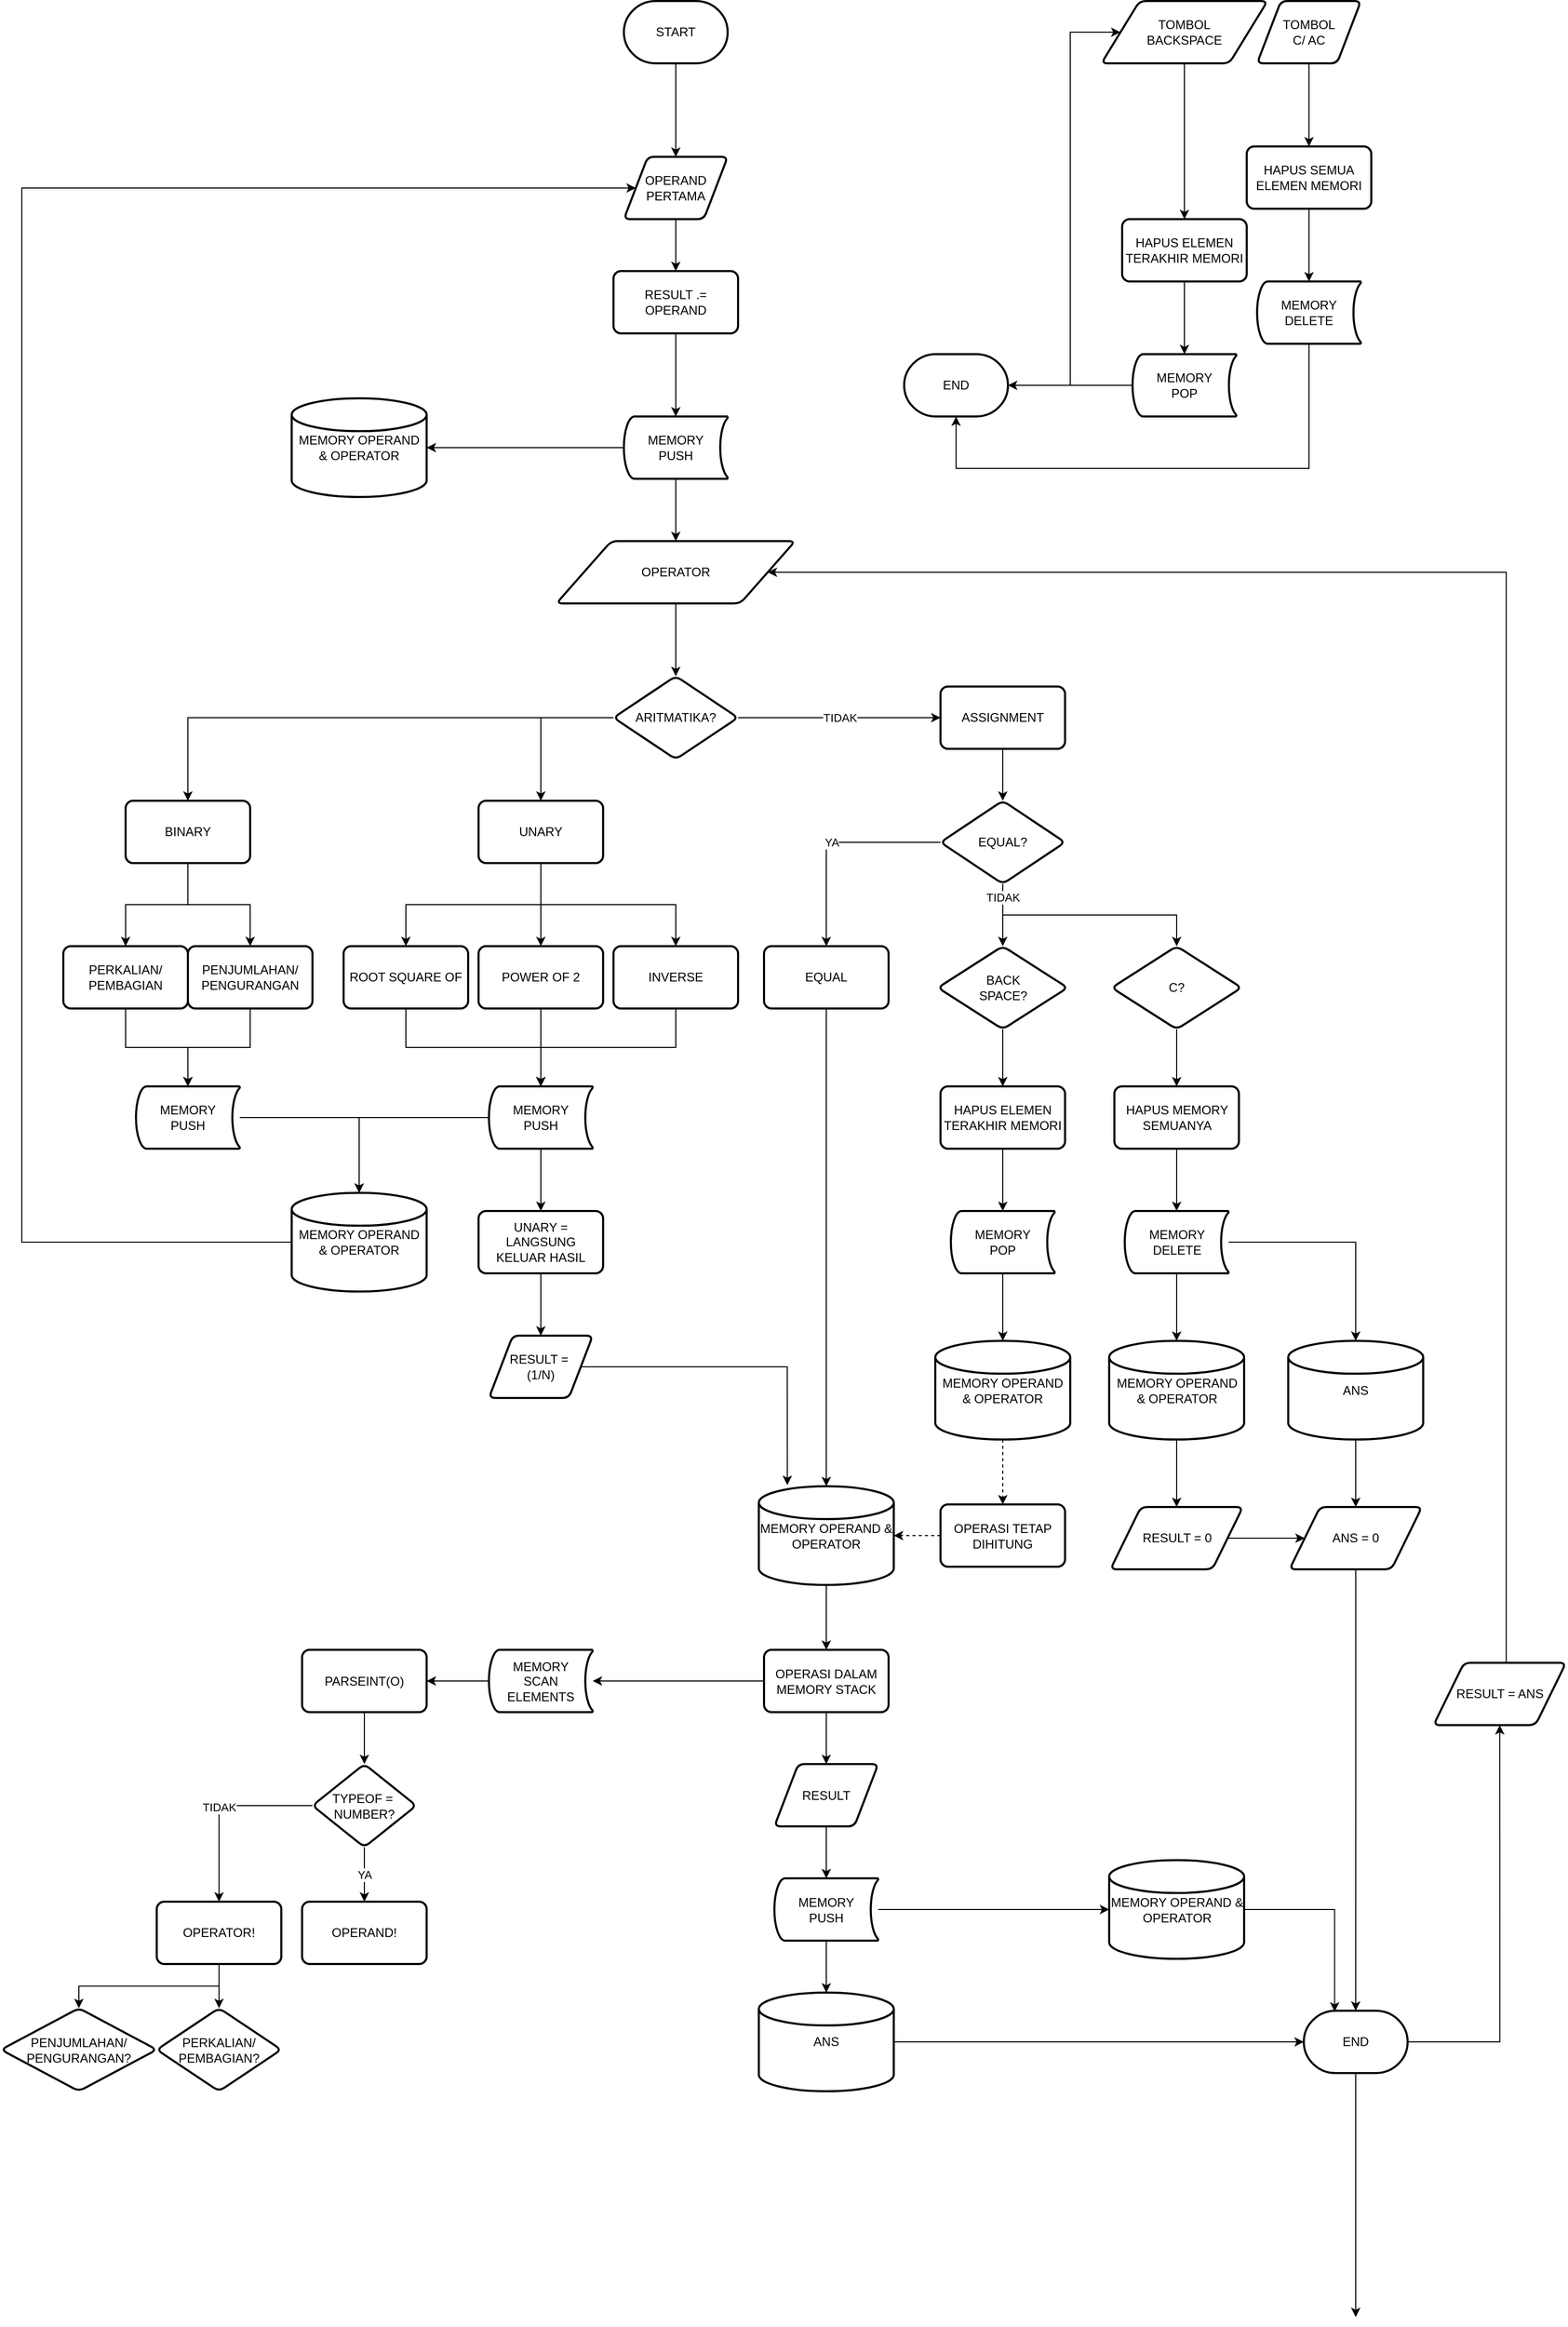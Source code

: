 <mxfile version="21.6.2" type="google">
  <diagram id="C5RBs43oDa-KdzZeNtuy" name="Standard Calculator">
    <mxGraphModel grid="1" page="1" gridSize="10" guides="1" tooltips="1" connect="1" arrows="1" fold="1" pageScale="1" pageWidth="827" pageHeight="1169" math="0" shadow="0">
      <root>
        <mxCell id="WIyWlLk6GJQsqaUBKTNV-0" />
        <mxCell id="WIyWlLk6GJQsqaUBKTNV-1" parent="WIyWlLk6GJQsqaUBKTNV-0" />
        <mxCell id="ZXwdZVkfTBi1-rp-j2oP-353" style="edgeStyle=orthogonalEdgeStyle;rounded=0;orthogonalLoop=1;jettySize=auto;html=1;" edge="1" parent="WIyWlLk6GJQsqaUBKTNV-1" source="ZXwdZVkfTBi1-rp-j2oP-66" target="ZXwdZVkfTBi1-rp-j2oP-352">
          <mxGeometry relative="1" as="geometry" />
        </mxCell>
        <mxCell id="ZXwdZVkfTBi1-rp-j2oP-66" value="OPERAND&lt;br&gt;PERTAMA" style="shape=parallelogram;html=1;strokeWidth=2;perimeter=parallelogramPerimeter;whiteSpace=wrap;rounded=1;arcSize=12;size=0.23;" vertex="1" parent="WIyWlLk6GJQsqaUBKTNV-1">
          <mxGeometry x="300" y="-310" width="100" height="60" as="geometry" />
        </mxCell>
        <mxCell id="ZXwdZVkfTBi1-rp-j2oP-87" value="" style="edgeStyle=orthogonalEdgeStyle;rounded=0;orthogonalLoop=1;jettySize=auto;html=1;" edge="1" parent="WIyWlLk6GJQsqaUBKTNV-1" source="ZXwdZVkfTBi1-rp-j2oP-68" target="ZXwdZVkfTBi1-rp-j2oP-86">
          <mxGeometry relative="1" as="geometry" />
        </mxCell>
        <mxCell id="ZXwdZVkfTBi1-rp-j2oP-68" value="OPERATOR" style="shape=parallelogram;html=1;strokeWidth=2;perimeter=parallelogramPerimeter;whiteSpace=wrap;rounded=1;arcSize=12;size=0.23;" vertex="1" parent="WIyWlLk6GJQsqaUBKTNV-1">
          <mxGeometry x="235" y="60" width="230" height="60" as="geometry" />
        </mxCell>
        <mxCell id="ZXwdZVkfTBi1-rp-j2oP-473" style="edgeStyle=orthogonalEdgeStyle;rounded=0;orthogonalLoop=1;jettySize=auto;html=1;entryX=0;entryY=0.5;entryDx=0;entryDy=0;" edge="1" parent="WIyWlLk6GJQsqaUBKTNV-1" source="ZXwdZVkfTBi1-rp-j2oP-69" target="ZXwdZVkfTBi1-rp-j2oP-410">
          <mxGeometry relative="1" as="geometry" />
        </mxCell>
        <mxCell id="ZXwdZVkfTBi1-rp-j2oP-69" value="RESULT = 0" style="shape=parallelogram;html=1;strokeWidth=2;perimeter=parallelogramPerimeter;whiteSpace=wrap;rounded=1;arcSize=12;size=0.23;" vertex="1" parent="WIyWlLk6GJQsqaUBKTNV-1">
          <mxGeometry x="768.75" y="990" width="127.5" height="60" as="geometry" />
        </mxCell>
        <mxCell id="ZXwdZVkfTBi1-rp-j2oP-390" value="TIDAK" style="edgeStyle=orthogonalEdgeStyle;rounded=0;orthogonalLoop=1;jettySize=auto;html=1;" edge="1" parent="WIyWlLk6GJQsqaUBKTNV-1" source="ZXwdZVkfTBi1-rp-j2oP-86" target="ZXwdZVkfTBi1-rp-j2oP-389">
          <mxGeometry relative="1" as="geometry" />
        </mxCell>
        <mxCell id="ZXwdZVkfTBi1-rp-j2oP-458" style="edgeStyle=orthogonalEdgeStyle;rounded=0;orthogonalLoop=1;jettySize=auto;html=1;entryX=0.5;entryY=0;entryDx=0;entryDy=0;" edge="1" parent="WIyWlLk6GJQsqaUBKTNV-1" source="ZXwdZVkfTBi1-rp-j2oP-86" target="ZXwdZVkfTBi1-rp-j2oP-451">
          <mxGeometry relative="1" as="geometry" />
        </mxCell>
        <mxCell id="ZXwdZVkfTBi1-rp-j2oP-459" style="edgeStyle=orthogonalEdgeStyle;rounded=0;orthogonalLoop=1;jettySize=auto;html=1;" edge="1" parent="WIyWlLk6GJQsqaUBKTNV-1" source="ZXwdZVkfTBi1-rp-j2oP-86" target="ZXwdZVkfTBi1-rp-j2oP-452">
          <mxGeometry relative="1" as="geometry" />
        </mxCell>
        <mxCell id="ZXwdZVkfTBi1-rp-j2oP-86" value="ARITMATIKA?" style="rhombus;whiteSpace=wrap;html=1;strokeWidth=2;rounded=1;arcSize=12;" vertex="1" parent="WIyWlLk6GJQsqaUBKTNV-1">
          <mxGeometry x="290" y="190" width="120" height="80" as="geometry" />
        </mxCell>
        <mxCell id="ZXwdZVkfTBi1-rp-j2oP-157" style="edgeStyle=orthogonalEdgeStyle;rounded=0;orthogonalLoop=1;jettySize=auto;html=1;" edge="1" parent="WIyWlLk6GJQsqaUBKTNV-1" source="ZXwdZVkfTBi1-rp-j2oP-92" target="ZXwdZVkfTBi1-rp-j2oP-156">
          <mxGeometry relative="1" as="geometry" />
        </mxCell>
        <mxCell id="ZXwdZVkfTBi1-rp-j2oP-92" value="PERKALIAN/&lt;br&gt;PEMBAGIAN" style="whiteSpace=wrap;html=1;strokeWidth=2;rounded=1;arcSize=12;" vertex="1" parent="WIyWlLk6GJQsqaUBKTNV-1">
          <mxGeometry x="-240" y="450" width="120" height="60" as="geometry" />
        </mxCell>
        <mxCell id="ZXwdZVkfTBi1-rp-j2oP-158" style="edgeStyle=orthogonalEdgeStyle;rounded=0;orthogonalLoop=1;jettySize=auto;html=1;" edge="1" parent="WIyWlLk6GJQsqaUBKTNV-1" source="ZXwdZVkfTBi1-rp-j2oP-94" target="ZXwdZVkfTBi1-rp-j2oP-156">
          <mxGeometry relative="1" as="geometry" />
        </mxCell>
        <mxCell id="ZXwdZVkfTBi1-rp-j2oP-94" value="PENJUMLAHAN/ PENGURANGAN" style="whiteSpace=wrap;html=1;strokeWidth=2;rounded=1;arcSize=12;" vertex="1" parent="WIyWlLk6GJQsqaUBKTNV-1">
          <mxGeometry x="-120" y="450" width="120" height="60" as="geometry" />
        </mxCell>
        <mxCell id="ZXwdZVkfTBi1-rp-j2oP-450" style="edgeStyle=orthogonalEdgeStyle;rounded=0;orthogonalLoop=1;jettySize=auto;html=1;entryX=0.5;entryY=0;entryDx=0;entryDy=0;entryPerimeter=0;exitX=0.5;exitY=1;exitDx=0;exitDy=0;" edge="1" parent="WIyWlLk6GJQsqaUBKTNV-1" source="ZXwdZVkfTBi1-rp-j2oP-99" target="ZXwdZVkfTBi1-rp-j2oP-149">
          <mxGeometry relative="1" as="geometry" />
        </mxCell>
        <mxCell id="ZXwdZVkfTBi1-rp-j2oP-99" value="INVERSE" style="whiteSpace=wrap;html=1;strokeWidth=2;rounded=1;arcSize=12;" vertex="1" parent="WIyWlLk6GJQsqaUBKTNV-1">
          <mxGeometry x="290" y="450" width="120" height="60" as="geometry" />
        </mxCell>
        <mxCell id="ZXwdZVkfTBi1-rp-j2oP-154" style="edgeStyle=orthogonalEdgeStyle;rounded=0;orthogonalLoop=1;jettySize=auto;html=1;entryX=0.5;entryY=0;entryDx=0;entryDy=0;entryPerimeter=0;exitX=0.5;exitY=1;exitDx=0;exitDy=0;" edge="1" parent="WIyWlLk6GJQsqaUBKTNV-1" source="ZXwdZVkfTBi1-rp-j2oP-108" target="ZXwdZVkfTBi1-rp-j2oP-149">
          <mxGeometry relative="1" as="geometry" />
        </mxCell>
        <mxCell id="ZXwdZVkfTBi1-rp-j2oP-108" value="POWER OF 2" style="whiteSpace=wrap;html=1;strokeWidth=2;rounded=1;arcSize=12;" vertex="1" parent="WIyWlLk6GJQsqaUBKTNV-1">
          <mxGeometry x="160" y="450" width="120" height="60" as="geometry" />
        </mxCell>
        <mxCell id="ZXwdZVkfTBi1-rp-j2oP-155" style="edgeStyle=orthogonalEdgeStyle;rounded=0;orthogonalLoop=1;jettySize=auto;html=1;exitX=0.5;exitY=1;exitDx=0;exitDy=0;" edge="1" parent="WIyWlLk6GJQsqaUBKTNV-1" source="ZXwdZVkfTBi1-rp-j2oP-112" target="ZXwdZVkfTBi1-rp-j2oP-149">
          <mxGeometry relative="1" as="geometry" />
        </mxCell>
        <mxCell id="ZXwdZVkfTBi1-rp-j2oP-112" value="ROOT SQUARE OF" style="whiteSpace=wrap;html=1;strokeWidth=2;rounded=1;arcSize=12;" vertex="1" parent="WIyWlLk6GJQsqaUBKTNV-1">
          <mxGeometry x="30" y="450" width="120" height="60" as="geometry" />
        </mxCell>
        <mxCell id="ZXwdZVkfTBi1-rp-j2oP-179" style="edgeStyle=orthogonalEdgeStyle;rounded=0;orthogonalLoop=1;jettySize=auto;html=1;" edge="1" parent="WIyWlLk6GJQsqaUBKTNV-1" source="ZXwdZVkfTBi1-rp-j2oP-138" target="ZXwdZVkfTBi1-rp-j2oP-68">
          <mxGeometry relative="1" as="geometry" />
        </mxCell>
        <mxCell id="ZXwdZVkfTBi1-rp-j2oP-481" style="edgeStyle=orthogonalEdgeStyle;rounded=0;orthogonalLoop=1;jettySize=auto;html=1;entryX=1;entryY=0.5;entryDx=0;entryDy=0;entryPerimeter=0;" edge="1" parent="WIyWlLk6GJQsqaUBKTNV-1" source="ZXwdZVkfTBi1-rp-j2oP-138" target="ZXwdZVkfTBi1-rp-j2oP-479">
          <mxGeometry relative="1" as="geometry" />
        </mxCell>
        <mxCell id="ZXwdZVkfTBi1-rp-j2oP-138" value="MEMORY&lt;br&gt;PUSH" style="strokeWidth=2;html=1;shape=mxgraph.flowchart.stored_data;whiteSpace=wrap;" vertex="1" parent="WIyWlLk6GJQsqaUBKTNV-1">
          <mxGeometry x="300" y="-60" width="100" height="60" as="geometry" />
        </mxCell>
        <mxCell id="ZXwdZVkfTBi1-rp-j2oP-370" style="edgeStyle=orthogonalEdgeStyle;rounded=0;orthogonalLoop=1;jettySize=auto;html=1;entryX=0.5;entryY=0;entryDx=0;entryDy=0;" edge="1" parent="WIyWlLk6GJQsqaUBKTNV-1" source="ZXwdZVkfTBi1-rp-j2oP-149" target="ZXwdZVkfTBi1-rp-j2oP-369">
          <mxGeometry relative="1" as="geometry" />
        </mxCell>
        <mxCell id="ZXwdZVkfTBi1-rp-j2oP-466" style="edgeStyle=orthogonalEdgeStyle;rounded=0;orthogonalLoop=1;jettySize=auto;html=1;" edge="1" parent="WIyWlLk6GJQsqaUBKTNV-1" source="ZXwdZVkfTBi1-rp-j2oP-149" target="ZXwdZVkfTBi1-rp-j2oP-462">
          <mxGeometry relative="1" as="geometry" />
        </mxCell>
        <mxCell id="ZXwdZVkfTBi1-rp-j2oP-149" value="MEMORY&lt;br&gt;PUSH" style="strokeWidth=2;html=1;shape=mxgraph.flowchart.stored_data;whiteSpace=wrap;" vertex="1" parent="WIyWlLk6GJQsqaUBKTNV-1">
          <mxGeometry x="170" y="585" width="100" height="60" as="geometry" />
        </mxCell>
        <mxCell id="ZXwdZVkfTBi1-rp-j2oP-465" style="edgeStyle=orthogonalEdgeStyle;rounded=0;orthogonalLoop=1;jettySize=auto;html=1;" edge="1" parent="WIyWlLk6GJQsqaUBKTNV-1" source="ZXwdZVkfTBi1-rp-j2oP-156" target="ZXwdZVkfTBi1-rp-j2oP-462">
          <mxGeometry relative="1" as="geometry" />
        </mxCell>
        <mxCell id="ZXwdZVkfTBi1-rp-j2oP-156" value="MEMORY&lt;br&gt;PUSH" style="strokeWidth=2;html=1;shape=mxgraph.flowchart.stored_data;whiteSpace=wrap;" vertex="1" parent="WIyWlLk6GJQsqaUBKTNV-1">
          <mxGeometry x="-170" y="585" width="100" height="60" as="geometry" />
        </mxCell>
        <mxCell id="ZXwdZVkfTBi1-rp-j2oP-421" style="edgeStyle=orthogonalEdgeStyle;rounded=0;orthogonalLoop=1;jettySize=auto;html=1;" edge="1" parent="WIyWlLk6GJQsqaUBKTNV-1" source="ZXwdZVkfTBi1-rp-j2oP-162" target="ZXwdZVkfTBi1-rp-j2oP-312">
          <mxGeometry relative="1" as="geometry">
            <mxPoint x="495" y="705" as="targetPoint" />
          </mxGeometry>
        </mxCell>
        <mxCell id="ZXwdZVkfTBi1-rp-j2oP-162" value="EQUAL" style="whiteSpace=wrap;html=1;strokeWidth=2;rounded=1;arcSize=12;" vertex="1" parent="WIyWlLk6GJQsqaUBKTNV-1">
          <mxGeometry x="435" y="450" width="120" height="60" as="geometry" />
        </mxCell>
        <mxCell id="ZXwdZVkfTBi1-rp-j2oP-406" style="edgeStyle=orthogonalEdgeStyle;rounded=0;orthogonalLoop=1;jettySize=auto;html=1;" edge="1" parent="WIyWlLk6GJQsqaUBKTNV-1" source="ZXwdZVkfTBi1-rp-j2oP-164" target="ZXwdZVkfTBi1-rp-j2oP-278">
          <mxGeometry relative="1" as="geometry" />
        </mxCell>
        <mxCell id="ZXwdZVkfTBi1-rp-j2oP-409" style="edgeStyle=orthogonalEdgeStyle;rounded=0;orthogonalLoop=1;jettySize=auto;html=1;" edge="1" parent="WIyWlLk6GJQsqaUBKTNV-1" source="ZXwdZVkfTBi1-rp-j2oP-164" target="ZXwdZVkfTBi1-rp-j2oP-408">
          <mxGeometry relative="1" as="geometry" />
        </mxCell>
        <mxCell id="ZXwdZVkfTBi1-rp-j2oP-164" value="MEMORY&lt;br&gt;DELETE" style="strokeWidth=2;html=1;shape=mxgraph.flowchart.stored_data;whiteSpace=wrap;" vertex="1" parent="WIyWlLk6GJQsqaUBKTNV-1">
          <mxGeometry x="782.5" y="705" width="100" height="60" as="geometry" />
        </mxCell>
        <mxCell id="ZXwdZVkfTBi1-rp-j2oP-435" style="edgeStyle=orthogonalEdgeStyle;rounded=0;orthogonalLoop=1;jettySize=auto;html=1;" edge="1" parent="WIyWlLk6GJQsqaUBKTNV-1" source="ZXwdZVkfTBi1-rp-j2oP-200" target="ZXwdZVkfTBi1-rp-j2oP-255">
          <mxGeometry relative="1" as="geometry" />
        </mxCell>
        <mxCell id="ZXwdZVkfTBi1-rp-j2oP-200" value="RESULT" style="shape=parallelogram;html=1;strokeWidth=2;perimeter=parallelogramPerimeter;whiteSpace=wrap;rounded=1;arcSize=12;size=0.23;" vertex="1" parent="WIyWlLk6GJQsqaUBKTNV-1">
          <mxGeometry x="445" y="1237.5" width="100" height="60" as="geometry" />
        </mxCell>
        <mxCell id="ZXwdZVkfTBi1-rp-j2oP-437" style="edgeStyle=orthogonalEdgeStyle;rounded=0;orthogonalLoop=1;jettySize=auto;html=1;" edge="1" parent="WIyWlLk6GJQsqaUBKTNV-1" source="ZXwdZVkfTBi1-rp-j2oP-212" target="ZXwdZVkfTBi1-rp-j2oP-412">
          <mxGeometry relative="1" as="geometry" />
        </mxCell>
        <mxCell id="ZXwdZVkfTBi1-rp-j2oP-212" value="ANS" style="strokeWidth=2;html=1;shape=mxgraph.flowchart.database;whiteSpace=wrap;" vertex="1" parent="WIyWlLk6GJQsqaUBKTNV-1">
          <mxGeometry x="430" y="1457.5" width="130" height="95" as="geometry" />
        </mxCell>
        <mxCell id="ZXwdZVkfTBi1-rp-j2oP-436" style="edgeStyle=orthogonalEdgeStyle;rounded=0;orthogonalLoop=1;jettySize=auto;html=1;" edge="1" parent="WIyWlLk6GJQsqaUBKTNV-1" source="ZXwdZVkfTBi1-rp-j2oP-255" target="ZXwdZVkfTBi1-rp-j2oP-212">
          <mxGeometry relative="1" as="geometry" />
        </mxCell>
        <mxCell id="ZXwdZVkfTBi1-rp-j2oP-483" style="edgeStyle=orthogonalEdgeStyle;rounded=0;orthogonalLoop=1;jettySize=auto;html=1;entryX=0;entryY=0.5;entryDx=0;entryDy=0;entryPerimeter=0;" edge="1" parent="WIyWlLk6GJQsqaUBKTNV-1" source="ZXwdZVkfTBi1-rp-j2oP-255" target="ZXwdZVkfTBi1-rp-j2oP-482">
          <mxGeometry relative="1" as="geometry" />
        </mxCell>
        <mxCell id="ZXwdZVkfTBi1-rp-j2oP-255" value="MEMORY&lt;br&gt;PUSH" style="strokeWidth=2;html=1;shape=mxgraph.flowchart.stored_data;whiteSpace=wrap;" vertex="1" parent="WIyWlLk6GJQsqaUBKTNV-1">
          <mxGeometry x="445" y="1347.5" width="100" height="60" as="geometry" />
        </mxCell>
        <mxCell id="ZXwdZVkfTBi1-rp-j2oP-471" style="edgeStyle=orthogonalEdgeStyle;rounded=0;orthogonalLoop=1;jettySize=auto;html=1;entryX=0.211;entryY=-0.012;entryDx=0;entryDy=0;entryPerimeter=0;" edge="1" parent="WIyWlLk6GJQsqaUBKTNV-1" source="ZXwdZVkfTBi1-rp-j2oP-263" target="ZXwdZVkfTBi1-rp-j2oP-312">
          <mxGeometry relative="1" as="geometry" />
        </mxCell>
        <mxCell id="ZXwdZVkfTBi1-rp-j2oP-263" value="RESULT =&amp;nbsp;&lt;br&gt;(1/N)" style="shape=parallelogram;html=1;strokeWidth=2;perimeter=parallelogramPerimeter;whiteSpace=wrap;rounded=1;arcSize=12;size=0.23;" vertex="1" parent="WIyWlLk6GJQsqaUBKTNV-1">
          <mxGeometry x="170" y="825" width="100" height="60" as="geometry" />
        </mxCell>
        <mxCell id="ZXwdZVkfTBi1-rp-j2oP-399" style="edgeStyle=orthogonalEdgeStyle;rounded=0;orthogonalLoop=1;jettySize=auto;html=1;" edge="1" parent="WIyWlLk6GJQsqaUBKTNV-1" source="ZXwdZVkfTBi1-rp-j2oP-275" target="ZXwdZVkfTBi1-rp-j2oP-164">
          <mxGeometry relative="1" as="geometry" />
        </mxCell>
        <mxCell id="ZXwdZVkfTBi1-rp-j2oP-275" value="HAPUS MEMORY&lt;br&gt;SEMUANYA" style="whiteSpace=wrap;html=1;strokeWidth=2;rounded=1;arcSize=12;" vertex="1" parent="WIyWlLk6GJQsqaUBKTNV-1">
          <mxGeometry x="772.5" y="585" width="120" height="60" as="geometry" />
        </mxCell>
        <mxCell id="ZXwdZVkfTBi1-rp-j2oP-372" style="edgeStyle=orthogonalEdgeStyle;rounded=0;orthogonalLoop=1;jettySize=auto;html=1;" edge="1" parent="WIyWlLk6GJQsqaUBKTNV-1" source="ZXwdZVkfTBi1-rp-j2oP-277" target="ZXwdZVkfTBi1-rp-j2oP-297">
          <mxGeometry relative="1" as="geometry" />
        </mxCell>
        <mxCell id="ZXwdZVkfTBi1-rp-j2oP-277" value="BACK&lt;br&gt;SPACE?" style="rhombus;whiteSpace=wrap;html=1;strokeWidth=2;rounded=1;arcSize=12;" vertex="1" parent="WIyWlLk6GJQsqaUBKTNV-1">
          <mxGeometry x="602.5" y="450" width="125" height="80" as="geometry" />
        </mxCell>
        <mxCell id="ZXwdZVkfTBi1-rp-j2oP-407" style="edgeStyle=orthogonalEdgeStyle;rounded=0;orthogonalLoop=1;jettySize=auto;html=1;entryX=0.5;entryY=0;entryDx=0;entryDy=0;" edge="1" parent="WIyWlLk6GJQsqaUBKTNV-1" source="ZXwdZVkfTBi1-rp-j2oP-278" target="ZXwdZVkfTBi1-rp-j2oP-69">
          <mxGeometry relative="1" as="geometry" />
        </mxCell>
        <mxCell id="ZXwdZVkfTBi1-rp-j2oP-278" value="MEMORY OPERAND&lt;br&gt;&amp;amp; OPERATOR" style="strokeWidth=2;html=1;shape=mxgraph.flowchart.database;whiteSpace=wrap;" vertex="1" parent="WIyWlLk6GJQsqaUBKTNV-1">
          <mxGeometry x="767.5" y="830" width="130" height="95" as="geometry" />
        </mxCell>
        <mxCell id="ZXwdZVkfTBi1-rp-j2oP-374" style="edgeStyle=orthogonalEdgeStyle;rounded=0;orthogonalLoop=1;jettySize=auto;html=1;entryX=0.5;entryY=0;entryDx=0;entryDy=0;entryPerimeter=0;" edge="1" parent="WIyWlLk6GJQsqaUBKTNV-1" source="ZXwdZVkfTBi1-rp-j2oP-297" target="ZXwdZVkfTBi1-rp-j2oP-303">
          <mxGeometry relative="1" as="geometry" />
        </mxCell>
        <mxCell id="ZXwdZVkfTBi1-rp-j2oP-297" value="HAPUS ELEMEN TERAKHIR MEMORI" style="whiteSpace=wrap;html=1;strokeWidth=2;rounded=1;arcSize=12;" vertex="1" parent="WIyWlLk6GJQsqaUBKTNV-1">
          <mxGeometry x="605" y="585" width="120" height="60" as="geometry" />
        </mxCell>
        <mxCell id="ZXwdZVkfTBi1-rp-j2oP-377" style="edgeStyle=orthogonalEdgeStyle;rounded=0;orthogonalLoop=1;jettySize=auto;html=1;" edge="1" parent="WIyWlLk6GJQsqaUBKTNV-1" source="ZXwdZVkfTBi1-rp-j2oP-303" target="ZXwdZVkfTBi1-rp-j2oP-304">
          <mxGeometry relative="1" as="geometry" />
        </mxCell>
        <mxCell id="ZXwdZVkfTBi1-rp-j2oP-303" value="MEMORY&lt;br&gt;POP" style="strokeWidth=2;html=1;shape=mxgraph.flowchart.stored_data;whiteSpace=wrap;" vertex="1" parent="WIyWlLk6GJQsqaUBKTNV-1">
          <mxGeometry x="615" y="705" width="100" height="60" as="geometry" />
        </mxCell>
        <mxCell id="ZXwdZVkfTBi1-rp-j2oP-403" style="edgeStyle=orthogonalEdgeStyle;rounded=0;orthogonalLoop=1;jettySize=auto;html=1;entryX=0.5;entryY=0;entryDx=0;entryDy=0;dashed=1;" edge="1" parent="WIyWlLk6GJQsqaUBKTNV-1" source="ZXwdZVkfTBi1-rp-j2oP-304" target="ZXwdZVkfTBi1-rp-j2oP-402">
          <mxGeometry relative="1" as="geometry" />
        </mxCell>
        <mxCell id="ZXwdZVkfTBi1-rp-j2oP-304" value="MEMORY OPERAND&lt;br&gt;&amp;amp; OPERATOR" style="strokeWidth=2;html=1;shape=mxgraph.flowchart.database;whiteSpace=wrap;" vertex="1" parent="WIyWlLk6GJQsqaUBKTNV-1">
          <mxGeometry x="600" y="830" width="130" height="95" as="geometry" />
        </mxCell>
        <mxCell id="ZXwdZVkfTBi1-rp-j2oP-423" style="edgeStyle=orthogonalEdgeStyle;rounded=0;orthogonalLoop=1;jettySize=auto;html=1;entryX=0.5;entryY=0;entryDx=0;entryDy=0;" edge="1" parent="WIyWlLk6GJQsqaUBKTNV-1" source="ZXwdZVkfTBi1-rp-j2oP-312" target="ZXwdZVkfTBi1-rp-j2oP-422">
          <mxGeometry relative="1" as="geometry" />
        </mxCell>
        <mxCell id="ZXwdZVkfTBi1-rp-j2oP-312" value="MEMORY OPERAND &amp;amp; OPERATOR" style="strokeWidth=2;html=1;shape=mxgraph.flowchart.database;whiteSpace=wrap;" vertex="1" parent="WIyWlLk6GJQsqaUBKTNV-1">
          <mxGeometry x="430" y="970" width="130" height="95" as="geometry" />
        </mxCell>
        <mxCell id="ZXwdZVkfTBi1-rp-j2oP-354" style="edgeStyle=orthogonalEdgeStyle;rounded=0;orthogonalLoop=1;jettySize=auto;html=1;" edge="1" parent="WIyWlLk6GJQsqaUBKTNV-1" source="ZXwdZVkfTBi1-rp-j2oP-352" target="ZXwdZVkfTBi1-rp-j2oP-138">
          <mxGeometry relative="1" as="geometry">
            <mxPoint x="350" y="-70" as="targetPoint" />
          </mxGeometry>
        </mxCell>
        <mxCell id="ZXwdZVkfTBi1-rp-j2oP-352" value="RESULT .= OPERAND" style="whiteSpace=wrap;html=1;strokeWidth=2;rounded=1;arcSize=12;" vertex="1" parent="WIyWlLk6GJQsqaUBKTNV-1">
          <mxGeometry x="290" y="-200" width="120" height="60" as="geometry" />
        </mxCell>
        <mxCell id="ZXwdZVkfTBi1-rp-j2oP-371" style="edgeStyle=orthogonalEdgeStyle;rounded=0;orthogonalLoop=1;jettySize=auto;html=1;" edge="1" parent="WIyWlLk6GJQsqaUBKTNV-1" source="ZXwdZVkfTBi1-rp-j2oP-369" target="ZXwdZVkfTBi1-rp-j2oP-263">
          <mxGeometry relative="1" as="geometry" />
        </mxCell>
        <mxCell id="ZXwdZVkfTBi1-rp-j2oP-369" value="UNARY = LANGSUNG KELUAR HASIL" style="whiteSpace=wrap;html=1;strokeWidth=2;rounded=1;arcSize=12;" vertex="1" parent="WIyWlLk6GJQsqaUBKTNV-1">
          <mxGeometry x="160" y="705" width="120" height="60" as="geometry" />
        </mxCell>
        <mxCell id="ZXwdZVkfTBi1-rp-j2oP-393" value="YA" style="edgeStyle=orthogonalEdgeStyle;rounded=0;orthogonalLoop=1;jettySize=auto;html=1;entryX=0.5;entryY=0;entryDx=0;entryDy=0;" edge="1" parent="WIyWlLk6GJQsqaUBKTNV-1" source="ZXwdZVkfTBi1-rp-j2oP-378" target="ZXwdZVkfTBi1-rp-j2oP-162">
          <mxGeometry relative="1" as="geometry" />
        </mxCell>
        <mxCell id="ZXwdZVkfTBi1-rp-j2oP-394" style="edgeStyle=orthogonalEdgeStyle;rounded=0;orthogonalLoop=1;jettySize=auto;html=1;entryX=0.5;entryY=0;entryDx=0;entryDy=0;" edge="1" parent="WIyWlLk6GJQsqaUBKTNV-1" source="ZXwdZVkfTBi1-rp-j2oP-378" target="ZXwdZVkfTBi1-rp-j2oP-277">
          <mxGeometry relative="1" as="geometry" />
        </mxCell>
        <mxCell id="ZXwdZVkfTBi1-rp-j2oP-395" value="" style="edgeStyle=orthogonalEdgeStyle;rounded=0;orthogonalLoop=1;jettySize=auto;html=1;entryX=0.5;entryY=0;entryDx=0;entryDy=0;exitX=0.5;exitY=1;exitDx=0;exitDy=0;" edge="1" parent="WIyWlLk6GJQsqaUBKTNV-1" source="ZXwdZVkfTBi1-rp-j2oP-378" target="ZXwdZVkfTBi1-rp-j2oP-383">
          <mxGeometry relative="1" as="geometry" />
        </mxCell>
        <mxCell id="ZXwdZVkfTBi1-rp-j2oP-396" value="TIDAK" style="edgeLabel;html=1;align=center;verticalAlign=middle;resizable=0;points=[];" connectable="0" vertex="1" parent="ZXwdZVkfTBi1-rp-j2oP-395">
          <mxGeometry x="-0.886" relative="1" as="geometry">
            <mxPoint as="offset" />
          </mxGeometry>
        </mxCell>
        <mxCell id="ZXwdZVkfTBi1-rp-j2oP-378" value="EQUAL?" style="rhombus;whiteSpace=wrap;html=1;strokeWidth=2;rounded=1;arcSize=12;" vertex="1" parent="WIyWlLk6GJQsqaUBKTNV-1">
          <mxGeometry x="605" y="310" width="120" height="80" as="geometry" />
        </mxCell>
        <mxCell id="ZXwdZVkfTBi1-rp-j2oP-398" style="edgeStyle=orthogonalEdgeStyle;rounded=0;orthogonalLoop=1;jettySize=auto;html=1;" edge="1" parent="WIyWlLk6GJQsqaUBKTNV-1" source="ZXwdZVkfTBi1-rp-j2oP-383" target="ZXwdZVkfTBi1-rp-j2oP-275">
          <mxGeometry relative="1" as="geometry" />
        </mxCell>
        <mxCell id="ZXwdZVkfTBi1-rp-j2oP-383" value="C?" style="rhombus;whiteSpace=wrap;html=1;strokeWidth=2;rounded=1;arcSize=12;" vertex="1" parent="WIyWlLk6GJQsqaUBKTNV-1">
          <mxGeometry x="770" y="450" width="125" height="80" as="geometry" />
        </mxCell>
        <mxCell id="ZXwdZVkfTBi1-rp-j2oP-392" style="edgeStyle=orthogonalEdgeStyle;rounded=0;orthogonalLoop=1;jettySize=auto;html=1;" edge="1" parent="WIyWlLk6GJQsqaUBKTNV-1" source="ZXwdZVkfTBi1-rp-j2oP-389" target="ZXwdZVkfTBi1-rp-j2oP-378">
          <mxGeometry relative="1" as="geometry" />
        </mxCell>
        <mxCell id="ZXwdZVkfTBi1-rp-j2oP-389" value="ASSIGNMENT" style="whiteSpace=wrap;html=1;strokeWidth=2;rounded=1;arcSize=12;" vertex="1" parent="WIyWlLk6GJQsqaUBKTNV-1">
          <mxGeometry x="605" y="200" width="120" height="60" as="geometry" />
        </mxCell>
        <mxCell id="ZXwdZVkfTBi1-rp-j2oP-438" style="edgeStyle=orthogonalEdgeStyle;rounded=0;orthogonalLoop=1;jettySize=auto;html=1;dashed=1;" edge="1" parent="WIyWlLk6GJQsqaUBKTNV-1" source="ZXwdZVkfTBi1-rp-j2oP-402" target="ZXwdZVkfTBi1-rp-j2oP-312">
          <mxGeometry relative="1" as="geometry" />
        </mxCell>
        <mxCell id="ZXwdZVkfTBi1-rp-j2oP-402" value="OPERASI TETAP DIHITUNG" style="whiteSpace=wrap;html=1;strokeWidth=2;rounded=1;arcSize=12;" vertex="1" parent="WIyWlLk6GJQsqaUBKTNV-1">
          <mxGeometry x="605" y="987.5" width="120" height="60" as="geometry" />
        </mxCell>
        <mxCell id="ZXwdZVkfTBi1-rp-j2oP-411" style="edgeStyle=orthogonalEdgeStyle;rounded=0;orthogonalLoop=1;jettySize=auto;html=1;entryX=0.5;entryY=0;entryDx=0;entryDy=0;" edge="1" parent="WIyWlLk6GJQsqaUBKTNV-1" source="ZXwdZVkfTBi1-rp-j2oP-408" target="ZXwdZVkfTBi1-rp-j2oP-410">
          <mxGeometry relative="1" as="geometry" />
        </mxCell>
        <mxCell id="ZXwdZVkfTBi1-rp-j2oP-408" value="ANS" style="strokeWidth=2;html=1;shape=mxgraph.flowchart.database;whiteSpace=wrap;" vertex="1" parent="WIyWlLk6GJQsqaUBKTNV-1">
          <mxGeometry x="940" y="830" width="130" height="95" as="geometry" />
        </mxCell>
        <mxCell id="ZXwdZVkfTBi1-rp-j2oP-474" style="edgeStyle=orthogonalEdgeStyle;rounded=0;orthogonalLoop=1;jettySize=auto;html=1;" edge="1" parent="WIyWlLk6GJQsqaUBKTNV-1" source="ZXwdZVkfTBi1-rp-j2oP-410" target="ZXwdZVkfTBi1-rp-j2oP-412">
          <mxGeometry relative="1" as="geometry" />
        </mxCell>
        <mxCell id="ZXwdZVkfTBi1-rp-j2oP-410" value="ANS = 0" style="shape=parallelogram;html=1;strokeWidth=2;perimeter=parallelogramPerimeter;whiteSpace=wrap;rounded=1;arcSize=12;size=0.23;" vertex="1" parent="WIyWlLk6GJQsqaUBKTNV-1">
          <mxGeometry x="941.25" y="990" width="127.5" height="60" as="geometry" />
        </mxCell>
        <mxCell id="ZXwdZVkfTBi1-rp-j2oP-477" style="edgeStyle=orthogonalEdgeStyle;rounded=0;orthogonalLoop=1;jettySize=auto;html=1;" edge="1" parent="WIyWlLk6GJQsqaUBKTNV-1" source="ZXwdZVkfTBi1-rp-j2oP-412">
          <mxGeometry relative="1" as="geometry">
            <mxPoint x="1005" y="1770" as="targetPoint" />
          </mxGeometry>
        </mxCell>
        <mxCell id="ZXwdZVkfTBi1-rp-j2oP-488" style="edgeStyle=orthogonalEdgeStyle;rounded=0;orthogonalLoop=1;jettySize=auto;html=1;entryX=0.5;entryY=1;entryDx=0;entryDy=0;" edge="1" parent="WIyWlLk6GJQsqaUBKTNV-1" source="ZXwdZVkfTBi1-rp-j2oP-412" target="ZXwdZVkfTBi1-rp-j2oP-487">
          <mxGeometry relative="1" as="geometry" />
        </mxCell>
        <mxCell id="ZXwdZVkfTBi1-rp-j2oP-412" value="END" style="strokeWidth=2;html=1;shape=mxgraph.flowchart.terminator;whiteSpace=wrap;" vertex="1" parent="WIyWlLk6GJQsqaUBKTNV-1">
          <mxGeometry x="955" y="1475" width="100" height="60" as="geometry" />
        </mxCell>
        <mxCell id="ZXwdZVkfTBi1-rp-j2oP-429" style="edgeStyle=orthogonalEdgeStyle;rounded=0;orthogonalLoop=1;jettySize=auto;html=1;" edge="1" parent="WIyWlLk6GJQsqaUBKTNV-1" source="ZXwdZVkfTBi1-rp-j2oP-422" target="ZXwdZVkfTBi1-rp-j2oP-200">
          <mxGeometry relative="1" as="geometry" />
        </mxCell>
        <mxCell id="ZXwdZVkfTBi1-rp-j2oP-495" style="edgeStyle=orthogonalEdgeStyle;rounded=0;orthogonalLoop=1;jettySize=auto;html=1;" edge="1" parent="WIyWlLk6GJQsqaUBKTNV-1" source="ZXwdZVkfTBi1-rp-j2oP-422" target="ZXwdZVkfTBi1-rp-j2oP-494">
          <mxGeometry relative="1" as="geometry" />
        </mxCell>
        <mxCell id="ZXwdZVkfTBi1-rp-j2oP-422" value="OPERASI DALAM MEMORY STACK" style="whiteSpace=wrap;html=1;strokeWidth=2;rounded=1;arcSize=12;" vertex="1" parent="WIyWlLk6GJQsqaUBKTNV-1">
          <mxGeometry x="435" y="1127.5" width="120" height="60" as="geometry" />
        </mxCell>
        <mxCell id="ZXwdZVkfTBi1-rp-j2oP-456" style="edgeStyle=orthogonalEdgeStyle;rounded=0;orthogonalLoop=1;jettySize=auto;html=1;entryX=0.5;entryY=0;entryDx=0;entryDy=0;" edge="1" parent="WIyWlLk6GJQsqaUBKTNV-1" source="ZXwdZVkfTBi1-rp-j2oP-451" target="ZXwdZVkfTBi1-rp-j2oP-92">
          <mxGeometry relative="1" as="geometry" />
        </mxCell>
        <mxCell id="ZXwdZVkfTBi1-rp-j2oP-457" style="edgeStyle=orthogonalEdgeStyle;rounded=0;orthogonalLoop=1;jettySize=auto;html=1;entryX=0.5;entryY=0;entryDx=0;entryDy=0;" edge="1" parent="WIyWlLk6GJQsqaUBKTNV-1" source="ZXwdZVkfTBi1-rp-j2oP-451" target="ZXwdZVkfTBi1-rp-j2oP-94">
          <mxGeometry relative="1" as="geometry" />
        </mxCell>
        <mxCell id="ZXwdZVkfTBi1-rp-j2oP-451" value="BINARY" style="whiteSpace=wrap;html=1;strokeWidth=2;rounded=1;arcSize=12;" vertex="1" parent="WIyWlLk6GJQsqaUBKTNV-1">
          <mxGeometry x="-180" y="310" width="120" height="60" as="geometry" />
        </mxCell>
        <mxCell id="ZXwdZVkfTBi1-rp-j2oP-453" style="edgeStyle=orthogonalEdgeStyle;rounded=0;orthogonalLoop=1;jettySize=auto;html=1;exitX=0.5;exitY=1;exitDx=0;exitDy=0;" edge="1" parent="WIyWlLk6GJQsqaUBKTNV-1" source="ZXwdZVkfTBi1-rp-j2oP-452" target="ZXwdZVkfTBi1-rp-j2oP-112">
          <mxGeometry relative="1" as="geometry" />
        </mxCell>
        <mxCell id="ZXwdZVkfTBi1-rp-j2oP-454" style="edgeStyle=orthogonalEdgeStyle;rounded=0;orthogonalLoop=1;jettySize=auto;html=1;entryX=0.5;entryY=0;entryDx=0;entryDy=0;exitX=0.5;exitY=1;exitDx=0;exitDy=0;" edge="1" parent="WIyWlLk6GJQsqaUBKTNV-1" source="ZXwdZVkfTBi1-rp-j2oP-452" target="ZXwdZVkfTBi1-rp-j2oP-99">
          <mxGeometry relative="1" as="geometry" />
        </mxCell>
        <mxCell id="ZXwdZVkfTBi1-rp-j2oP-455" style="edgeStyle=orthogonalEdgeStyle;rounded=0;orthogonalLoop=1;jettySize=auto;html=1;" edge="1" parent="WIyWlLk6GJQsqaUBKTNV-1" source="ZXwdZVkfTBi1-rp-j2oP-452" target="ZXwdZVkfTBi1-rp-j2oP-108">
          <mxGeometry relative="1" as="geometry" />
        </mxCell>
        <mxCell id="ZXwdZVkfTBi1-rp-j2oP-452" value="UNARY" style="whiteSpace=wrap;html=1;strokeWidth=2;rounded=1;arcSize=12;" vertex="1" parent="WIyWlLk6GJQsqaUBKTNV-1">
          <mxGeometry x="160" y="310" width="120" height="60" as="geometry" />
        </mxCell>
        <mxCell id="ZXwdZVkfTBi1-rp-j2oP-478" style="edgeStyle=orthogonalEdgeStyle;rounded=0;orthogonalLoop=1;jettySize=auto;html=1;entryX=0;entryY=0.5;entryDx=0;entryDy=0;" edge="1" parent="WIyWlLk6GJQsqaUBKTNV-1" source="ZXwdZVkfTBi1-rp-j2oP-462" target="ZXwdZVkfTBi1-rp-j2oP-66">
          <mxGeometry relative="1" as="geometry">
            <Array as="points">
              <mxPoint x="-280" y="735" />
              <mxPoint x="-280" y="-280" />
            </Array>
          </mxGeometry>
        </mxCell>
        <mxCell id="ZXwdZVkfTBi1-rp-j2oP-462" value="MEMORY OPERAND&lt;br&gt;&amp;amp; OPERATOR" style="strokeWidth=2;html=1;shape=mxgraph.flowchart.database;whiteSpace=wrap;" vertex="1" parent="WIyWlLk6GJQsqaUBKTNV-1">
          <mxGeometry x="-20" y="687.5" width="130" height="95" as="geometry" />
        </mxCell>
        <mxCell id="ZXwdZVkfTBi1-rp-j2oP-479" value="MEMORY OPERAND&lt;br&gt;&amp;amp; OPERATOR" style="strokeWidth=2;html=1;shape=mxgraph.flowchart.database;whiteSpace=wrap;" vertex="1" parent="WIyWlLk6GJQsqaUBKTNV-1">
          <mxGeometry x="-20" y="-77.5" width="130" height="95" as="geometry" />
        </mxCell>
        <mxCell id="ZXwdZVkfTBi1-rp-j2oP-484" style="edgeStyle=orthogonalEdgeStyle;rounded=0;orthogonalLoop=1;jettySize=auto;html=1;entryX=0.297;entryY=0.014;entryDx=0;entryDy=0;entryPerimeter=0;" edge="1" parent="WIyWlLk6GJQsqaUBKTNV-1" source="ZXwdZVkfTBi1-rp-j2oP-482" target="ZXwdZVkfTBi1-rp-j2oP-412">
          <mxGeometry relative="1" as="geometry" />
        </mxCell>
        <mxCell id="ZXwdZVkfTBi1-rp-j2oP-482" value="MEMORY OPERAND &amp;amp; OPERATOR" style="strokeWidth=2;html=1;shape=mxgraph.flowchart.database;whiteSpace=wrap;" vertex="1" parent="WIyWlLk6GJQsqaUBKTNV-1">
          <mxGeometry x="767.5" y="1330" width="130" height="95" as="geometry" />
        </mxCell>
        <mxCell id="ZXwdZVkfTBi1-rp-j2oP-486" style="edgeStyle=orthogonalEdgeStyle;rounded=0;orthogonalLoop=1;jettySize=auto;html=1;entryX=0.5;entryY=0;entryDx=0;entryDy=0;" edge="1" parent="WIyWlLk6GJQsqaUBKTNV-1" source="ZXwdZVkfTBi1-rp-j2oP-485" target="ZXwdZVkfTBi1-rp-j2oP-66">
          <mxGeometry relative="1" as="geometry" />
        </mxCell>
        <mxCell id="ZXwdZVkfTBi1-rp-j2oP-485" value="START" style="strokeWidth=2;html=1;shape=mxgraph.flowchart.terminator;whiteSpace=wrap;" vertex="1" parent="WIyWlLk6GJQsqaUBKTNV-1">
          <mxGeometry x="300" y="-460" width="100" height="60" as="geometry" />
        </mxCell>
        <mxCell id="ZXwdZVkfTBi1-rp-j2oP-489" style="edgeStyle=orthogonalEdgeStyle;rounded=0;orthogonalLoop=1;jettySize=auto;html=1;entryX=1;entryY=0.5;entryDx=0;entryDy=0;" edge="1" parent="WIyWlLk6GJQsqaUBKTNV-1" source="ZXwdZVkfTBi1-rp-j2oP-487" target="ZXwdZVkfTBi1-rp-j2oP-68">
          <mxGeometry relative="1" as="geometry">
            <mxPoint x="430" y="-160" as="targetPoint" />
            <Array as="points">
              <mxPoint x="1150" y="90" />
            </Array>
          </mxGeometry>
        </mxCell>
        <mxCell id="ZXwdZVkfTBi1-rp-j2oP-487" value="RESULT = ANS" style="shape=parallelogram;html=1;strokeWidth=2;perimeter=parallelogramPerimeter;whiteSpace=wrap;rounded=1;arcSize=12;size=0.23;" vertex="1" parent="WIyWlLk6GJQsqaUBKTNV-1">
          <mxGeometry x="1080" y="1140" width="127.5" height="60" as="geometry" />
        </mxCell>
        <mxCell id="ZXwdZVkfTBi1-rp-j2oP-490" value="" style="group" connectable="0" vertex="1" parent="WIyWlLk6GJQsqaUBKTNV-1">
          <mxGeometry x="570" y="-460" width="450" height="450" as="geometry" />
        </mxCell>
        <mxCell id="ZXwdZVkfTBi1-rp-j2oP-70" value="TOMBOL&lt;br&gt;BACKSPACE" style="shape=parallelogram;html=1;strokeWidth=2;perimeter=parallelogramPerimeter;whiteSpace=wrap;rounded=1;arcSize=12;size=0.23;" vertex="1" parent="ZXwdZVkfTBi1-rp-j2oP-490">
          <mxGeometry x="190" width="160" height="60" as="geometry" />
        </mxCell>
        <mxCell id="ZXwdZVkfTBi1-rp-j2oP-71" value="TOMBOL&lt;br&gt;C/ AC" style="shape=parallelogram;html=1;strokeWidth=2;perimeter=parallelogramPerimeter;whiteSpace=wrap;rounded=1;arcSize=12;size=0.23;" vertex="1" parent="ZXwdZVkfTBi1-rp-j2oP-490">
          <mxGeometry x="340" width="100" height="60" as="geometry" />
        </mxCell>
        <mxCell id="ZXwdZVkfTBi1-rp-j2oP-79" style="edgeStyle=orthogonalEdgeStyle;rounded=0;orthogonalLoop=1;jettySize=auto;html=1;" edge="1" parent="ZXwdZVkfTBi1-rp-j2oP-490" source="ZXwdZVkfTBi1-rp-j2oP-70" target="ZXwdZVkfTBi1-rp-j2oP-345">
          <mxGeometry relative="1" as="geometry">
            <mxPoint x="270" y="210" as="targetPoint" />
          </mxGeometry>
        </mxCell>
        <mxCell id="ZXwdZVkfTBi1-rp-j2oP-336" value="MEMORY&lt;br&gt;DELETE" style="strokeWidth=2;html=1;shape=mxgraph.flowchart.stored_data;whiteSpace=wrap;" vertex="1" parent="ZXwdZVkfTBi1-rp-j2oP-490">
          <mxGeometry x="340" y="270" width="100" height="60" as="geometry" />
        </mxCell>
        <mxCell id="ZXwdZVkfTBi1-rp-j2oP-340" style="edgeStyle=orthogonalEdgeStyle;rounded=0;orthogonalLoop=1;jettySize=auto;html=1;" edge="1" parent="ZXwdZVkfTBi1-rp-j2oP-490" source="ZXwdZVkfTBi1-rp-j2oP-338" target="ZXwdZVkfTBi1-rp-j2oP-336">
          <mxGeometry relative="1" as="geometry" />
        </mxCell>
        <mxCell id="ZXwdZVkfTBi1-rp-j2oP-338" value="HAPUS SEMUA ELEMEN MEMORI" style="whiteSpace=wrap;html=1;strokeWidth=2;rounded=1;arcSize=12;" vertex="1" parent="ZXwdZVkfTBi1-rp-j2oP-490">
          <mxGeometry x="330" y="140" width="120" height="60" as="geometry" />
        </mxCell>
        <mxCell id="ZXwdZVkfTBi1-rp-j2oP-339" value="" style="edgeStyle=orthogonalEdgeStyle;rounded=0;orthogonalLoop=1;jettySize=auto;html=1;" edge="1" parent="ZXwdZVkfTBi1-rp-j2oP-490" source="ZXwdZVkfTBi1-rp-j2oP-71" target="ZXwdZVkfTBi1-rp-j2oP-338">
          <mxGeometry relative="1" as="geometry" />
        </mxCell>
        <mxCell id="ZXwdZVkfTBi1-rp-j2oP-349" style="edgeStyle=orthogonalEdgeStyle;rounded=0;orthogonalLoop=1;jettySize=auto;html=1;entryX=0;entryY=0.5;entryDx=0;entryDy=0;" edge="1" parent="ZXwdZVkfTBi1-rp-j2oP-490" source="ZXwdZVkfTBi1-rp-j2oP-343" target="ZXwdZVkfTBi1-rp-j2oP-70">
          <mxGeometry relative="1" as="geometry">
            <Array as="points">
              <mxPoint x="160" y="370" />
              <mxPoint x="160" y="30" />
            </Array>
          </mxGeometry>
        </mxCell>
        <mxCell id="ZXwdZVkfTBi1-rp-j2oP-343" value="MEMORY&lt;br&gt;POP" style="strokeWidth=2;html=1;shape=mxgraph.flowchart.stored_data;whiteSpace=wrap;" vertex="1" parent="ZXwdZVkfTBi1-rp-j2oP-490">
          <mxGeometry x="220" y="340" width="100" height="60" as="geometry" />
        </mxCell>
        <mxCell id="ZXwdZVkfTBi1-rp-j2oP-344" style="edgeStyle=orthogonalEdgeStyle;rounded=0;orthogonalLoop=1;jettySize=auto;html=1;" edge="1" parent="ZXwdZVkfTBi1-rp-j2oP-490" source="ZXwdZVkfTBi1-rp-j2oP-345" target="ZXwdZVkfTBi1-rp-j2oP-343">
          <mxGeometry relative="1" as="geometry" />
        </mxCell>
        <mxCell id="ZXwdZVkfTBi1-rp-j2oP-345" value="HAPUS ELEMEN TERAKHIR MEMORI" style="whiteSpace=wrap;html=1;strokeWidth=2;rounded=1;arcSize=12;" vertex="1" parent="ZXwdZVkfTBi1-rp-j2oP-490">
          <mxGeometry x="210" y="210" width="120" height="60" as="geometry" />
        </mxCell>
        <mxCell id="ZXwdZVkfTBi1-rp-j2oP-347" value="END" style="strokeWidth=2;html=1;shape=mxgraph.flowchart.terminator;whiteSpace=wrap;" vertex="1" parent="ZXwdZVkfTBi1-rp-j2oP-490">
          <mxGeometry y="340" width="100" height="60" as="geometry" />
        </mxCell>
        <mxCell id="ZXwdZVkfTBi1-rp-j2oP-350" style="edgeStyle=orthogonalEdgeStyle;rounded=0;orthogonalLoop=1;jettySize=auto;html=1;entryX=0.5;entryY=1;entryDx=0;entryDy=0;entryPerimeter=0;exitX=0.5;exitY=1;exitDx=0;exitDy=0;exitPerimeter=0;" edge="1" parent="ZXwdZVkfTBi1-rp-j2oP-490" source="ZXwdZVkfTBi1-rp-j2oP-336" target="ZXwdZVkfTBi1-rp-j2oP-347">
          <mxGeometry relative="1" as="geometry">
            <Array as="points">
              <mxPoint x="390" y="450" />
              <mxPoint x="50" y="450" />
            </Array>
          </mxGeometry>
        </mxCell>
        <mxCell id="ZXwdZVkfTBi1-rp-j2oP-348" style="edgeStyle=orthogonalEdgeStyle;rounded=0;orthogonalLoop=1;jettySize=auto;html=1;entryX=1;entryY=0.5;entryDx=0;entryDy=0;entryPerimeter=0;" edge="1" parent="ZXwdZVkfTBi1-rp-j2oP-490" source="ZXwdZVkfTBi1-rp-j2oP-343" target="ZXwdZVkfTBi1-rp-j2oP-347">
          <mxGeometry relative="1" as="geometry" />
        </mxCell>
        <mxCell id="ZXwdZVkfTBi1-rp-j2oP-502" style="edgeStyle=orthogonalEdgeStyle;rounded=0;orthogonalLoop=1;jettySize=auto;html=1;entryX=1;entryY=0.5;entryDx=0;entryDy=0;" edge="1" parent="WIyWlLk6GJQsqaUBKTNV-1" source="ZXwdZVkfTBi1-rp-j2oP-494" target="ZXwdZVkfTBi1-rp-j2oP-501">
          <mxGeometry relative="1" as="geometry" />
        </mxCell>
        <mxCell id="ZXwdZVkfTBi1-rp-j2oP-494" value="MEMORY&lt;br&gt;SCAN ELEMENTS" style="strokeWidth=2;html=1;shape=mxgraph.flowchart.stored_data;whiteSpace=wrap;" vertex="1" parent="WIyWlLk6GJQsqaUBKTNV-1">
          <mxGeometry x="170" y="1127.5" width="100" height="60" as="geometry" />
        </mxCell>
        <mxCell id="ZXwdZVkfTBi1-rp-j2oP-504" value="" style="edgeStyle=orthogonalEdgeStyle;rounded=0;orthogonalLoop=1;jettySize=auto;html=1;" edge="1" parent="WIyWlLk6GJQsqaUBKTNV-1" source="ZXwdZVkfTBi1-rp-j2oP-501" target="ZXwdZVkfTBi1-rp-j2oP-503">
          <mxGeometry relative="1" as="geometry" />
        </mxCell>
        <mxCell id="ZXwdZVkfTBi1-rp-j2oP-501" value="PARSEINT(O)" style="whiteSpace=wrap;html=1;strokeWidth=2;rounded=1;arcSize=12;" vertex="1" parent="WIyWlLk6GJQsqaUBKTNV-1">
          <mxGeometry x="-10" y="1127.5" width="120" height="60" as="geometry" />
        </mxCell>
        <mxCell id="ZXwdZVkfTBi1-rp-j2oP-508" value="YA" style="edgeStyle=orthogonalEdgeStyle;rounded=0;orthogonalLoop=1;jettySize=auto;html=1;" edge="1" parent="WIyWlLk6GJQsqaUBKTNV-1" source="ZXwdZVkfTBi1-rp-j2oP-503" target="ZXwdZVkfTBi1-rp-j2oP-505">
          <mxGeometry relative="1" as="geometry" />
        </mxCell>
        <mxCell id="ZXwdZVkfTBi1-rp-j2oP-509" value="TIDAK" style="edgeStyle=orthogonalEdgeStyle;rounded=0;orthogonalLoop=1;jettySize=auto;html=1;" edge="1" parent="WIyWlLk6GJQsqaUBKTNV-1" source="ZXwdZVkfTBi1-rp-j2oP-503" target="ZXwdZVkfTBi1-rp-j2oP-506">
          <mxGeometry relative="1" as="geometry" />
        </mxCell>
        <mxCell id="ZXwdZVkfTBi1-rp-j2oP-503" value="TYPEOF =&amp;nbsp;&lt;br&gt;NUMBER?" style="rhombus;whiteSpace=wrap;html=1;strokeWidth=2;rounded=1;arcSize=12;" vertex="1" parent="WIyWlLk6GJQsqaUBKTNV-1">
          <mxGeometry y="1237.5" width="100" height="80" as="geometry" />
        </mxCell>
        <mxCell id="ZXwdZVkfTBi1-rp-j2oP-505" value="OPERAND!" style="whiteSpace=wrap;html=1;strokeWidth=2;rounded=1;arcSize=12;" vertex="1" parent="WIyWlLk6GJQsqaUBKTNV-1">
          <mxGeometry x="-10" y="1370" width="120" height="60" as="geometry" />
        </mxCell>
        <mxCell id="ZXwdZVkfTBi1-rp-j2oP-513" style="edgeStyle=orthogonalEdgeStyle;rounded=0;orthogonalLoop=1;jettySize=auto;html=1;" edge="1" parent="WIyWlLk6GJQsqaUBKTNV-1" source="ZXwdZVkfTBi1-rp-j2oP-506" target="ZXwdZVkfTBi1-rp-j2oP-510">
          <mxGeometry relative="1" as="geometry" />
        </mxCell>
        <mxCell id="ZXwdZVkfTBi1-rp-j2oP-514" style="edgeStyle=orthogonalEdgeStyle;rounded=0;orthogonalLoop=1;jettySize=auto;html=1;" edge="1" parent="WIyWlLk6GJQsqaUBKTNV-1" source="ZXwdZVkfTBi1-rp-j2oP-506" target="ZXwdZVkfTBi1-rp-j2oP-512">
          <mxGeometry relative="1" as="geometry" />
        </mxCell>
        <mxCell id="ZXwdZVkfTBi1-rp-j2oP-506" value="OPERATOR!" style="whiteSpace=wrap;html=1;strokeWidth=2;rounded=1;arcSize=12;" vertex="1" parent="WIyWlLk6GJQsqaUBKTNV-1">
          <mxGeometry x="-150" y="1370" width="120" height="60" as="geometry" />
        </mxCell>
        <mxCell id="ZXwdZVkfTBi1-rp-j2oP-510" value="PERKALIAN/&lt;br&gt;PEMBAGIAN?" style="rhombus;whiteSpace=wrap;html=1;strokeWidth=2;rounded=1;arcSize=12;" vertex="1" parent="WIyWlLk6GJQsqaUBKTNV-1">
          <mxGeometry x="-150" y="1472.5" width="120" height="80" as="geometry" />
        </mxCell>
        <mxCell id="ZXwdZVkfTBi1-rp-j2oP-512" value="PENJUMLAHAN/&lt;br&gt;PENGURANGAN?" style="rhombus;whiteSpace=wrap;html=1;strokeWidth=2;rounded=1;arcSize=12;" vertex="1" parent="WIyWlLk6GJQsqaUBKTNV-1">
          <mxGeometry x="-300" y="1472.5" width="150" height="80" as="geometry" />
        </mxCell>
      </root>
    </mxGraphModel>
  </diagram>
</mxfile>

